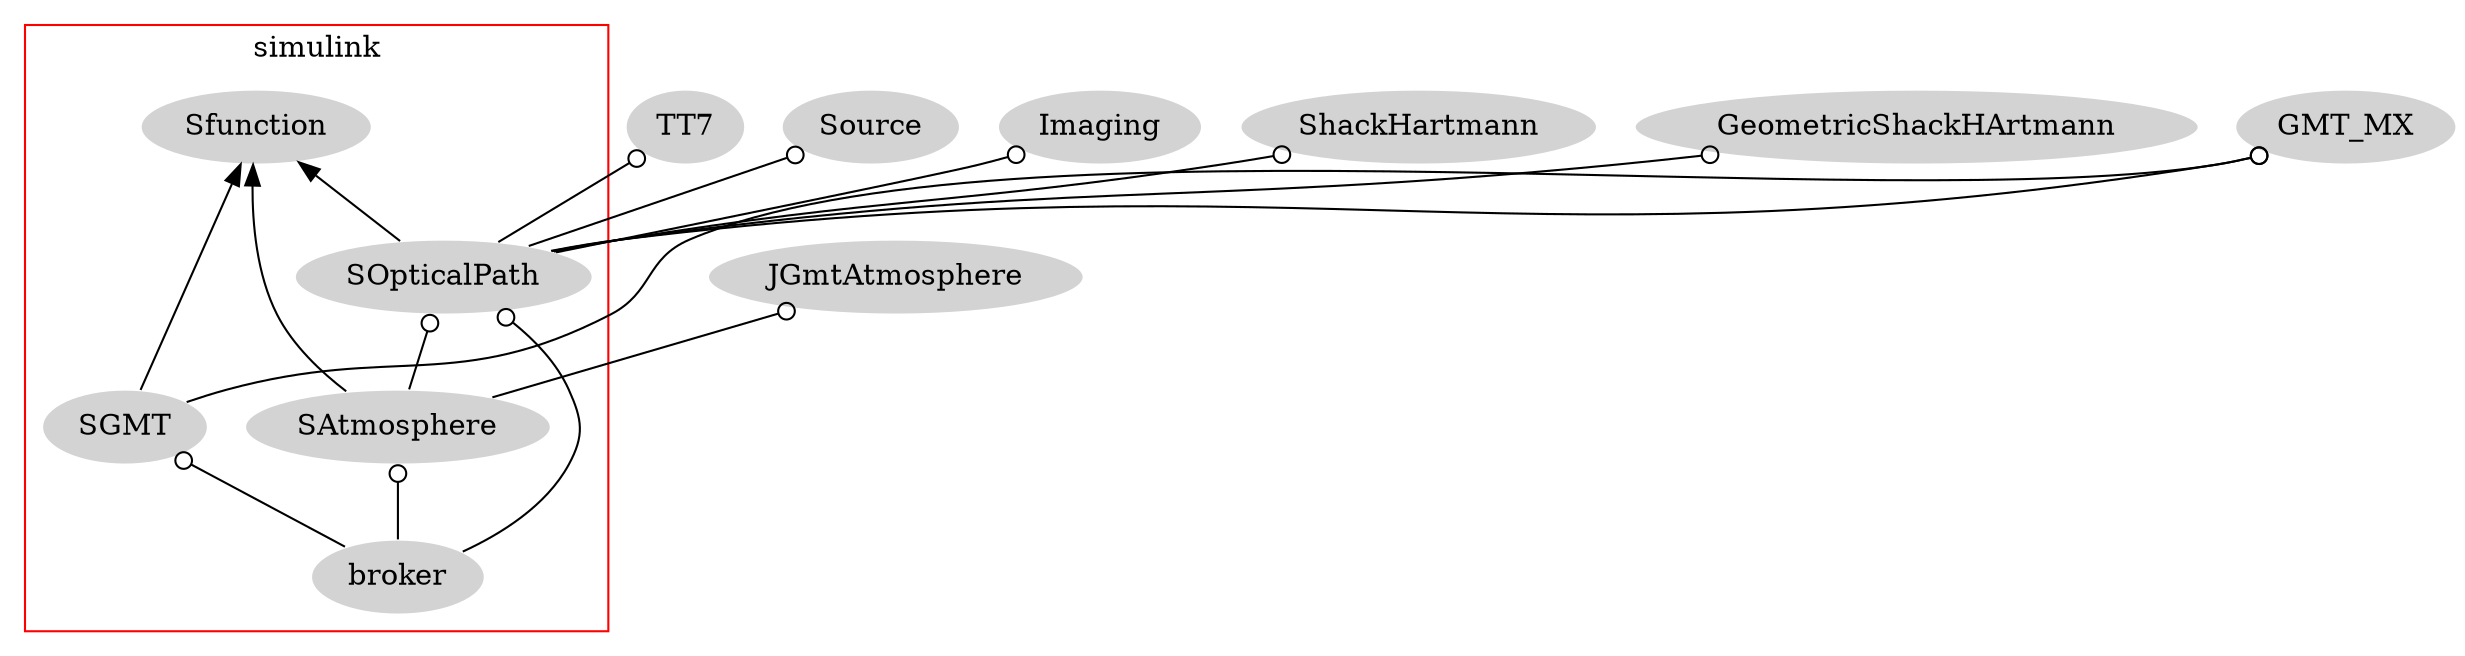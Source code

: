 digraph {
#overlap=false
splines=true
#bgcolor = black
node[style=filled,fillcolor=lightgray,color=white];

subgraph cluster0 {
edge[dir=back];
Sfunction -> {SGMT ; SAtmosphere ; SOpticalPath};
edge[arrowtail=odot,dir=back];
{SGMT ; SAtmosphere ; SOpticalPath} -> broker;
SOpticalPath -> SAtmosphere;
color = red;
label = "simulink";
}
edge[arrowtail=odot,dir=back];
GMT_MX -> {SGMT ; SOpticalPath};
JGmtAtmosphere -> SAtmosphere;
{Source ; Imaging ; ShackHartmann ; GeometricShackHArtmann ; TT7 } -> SOpticalPath;
}